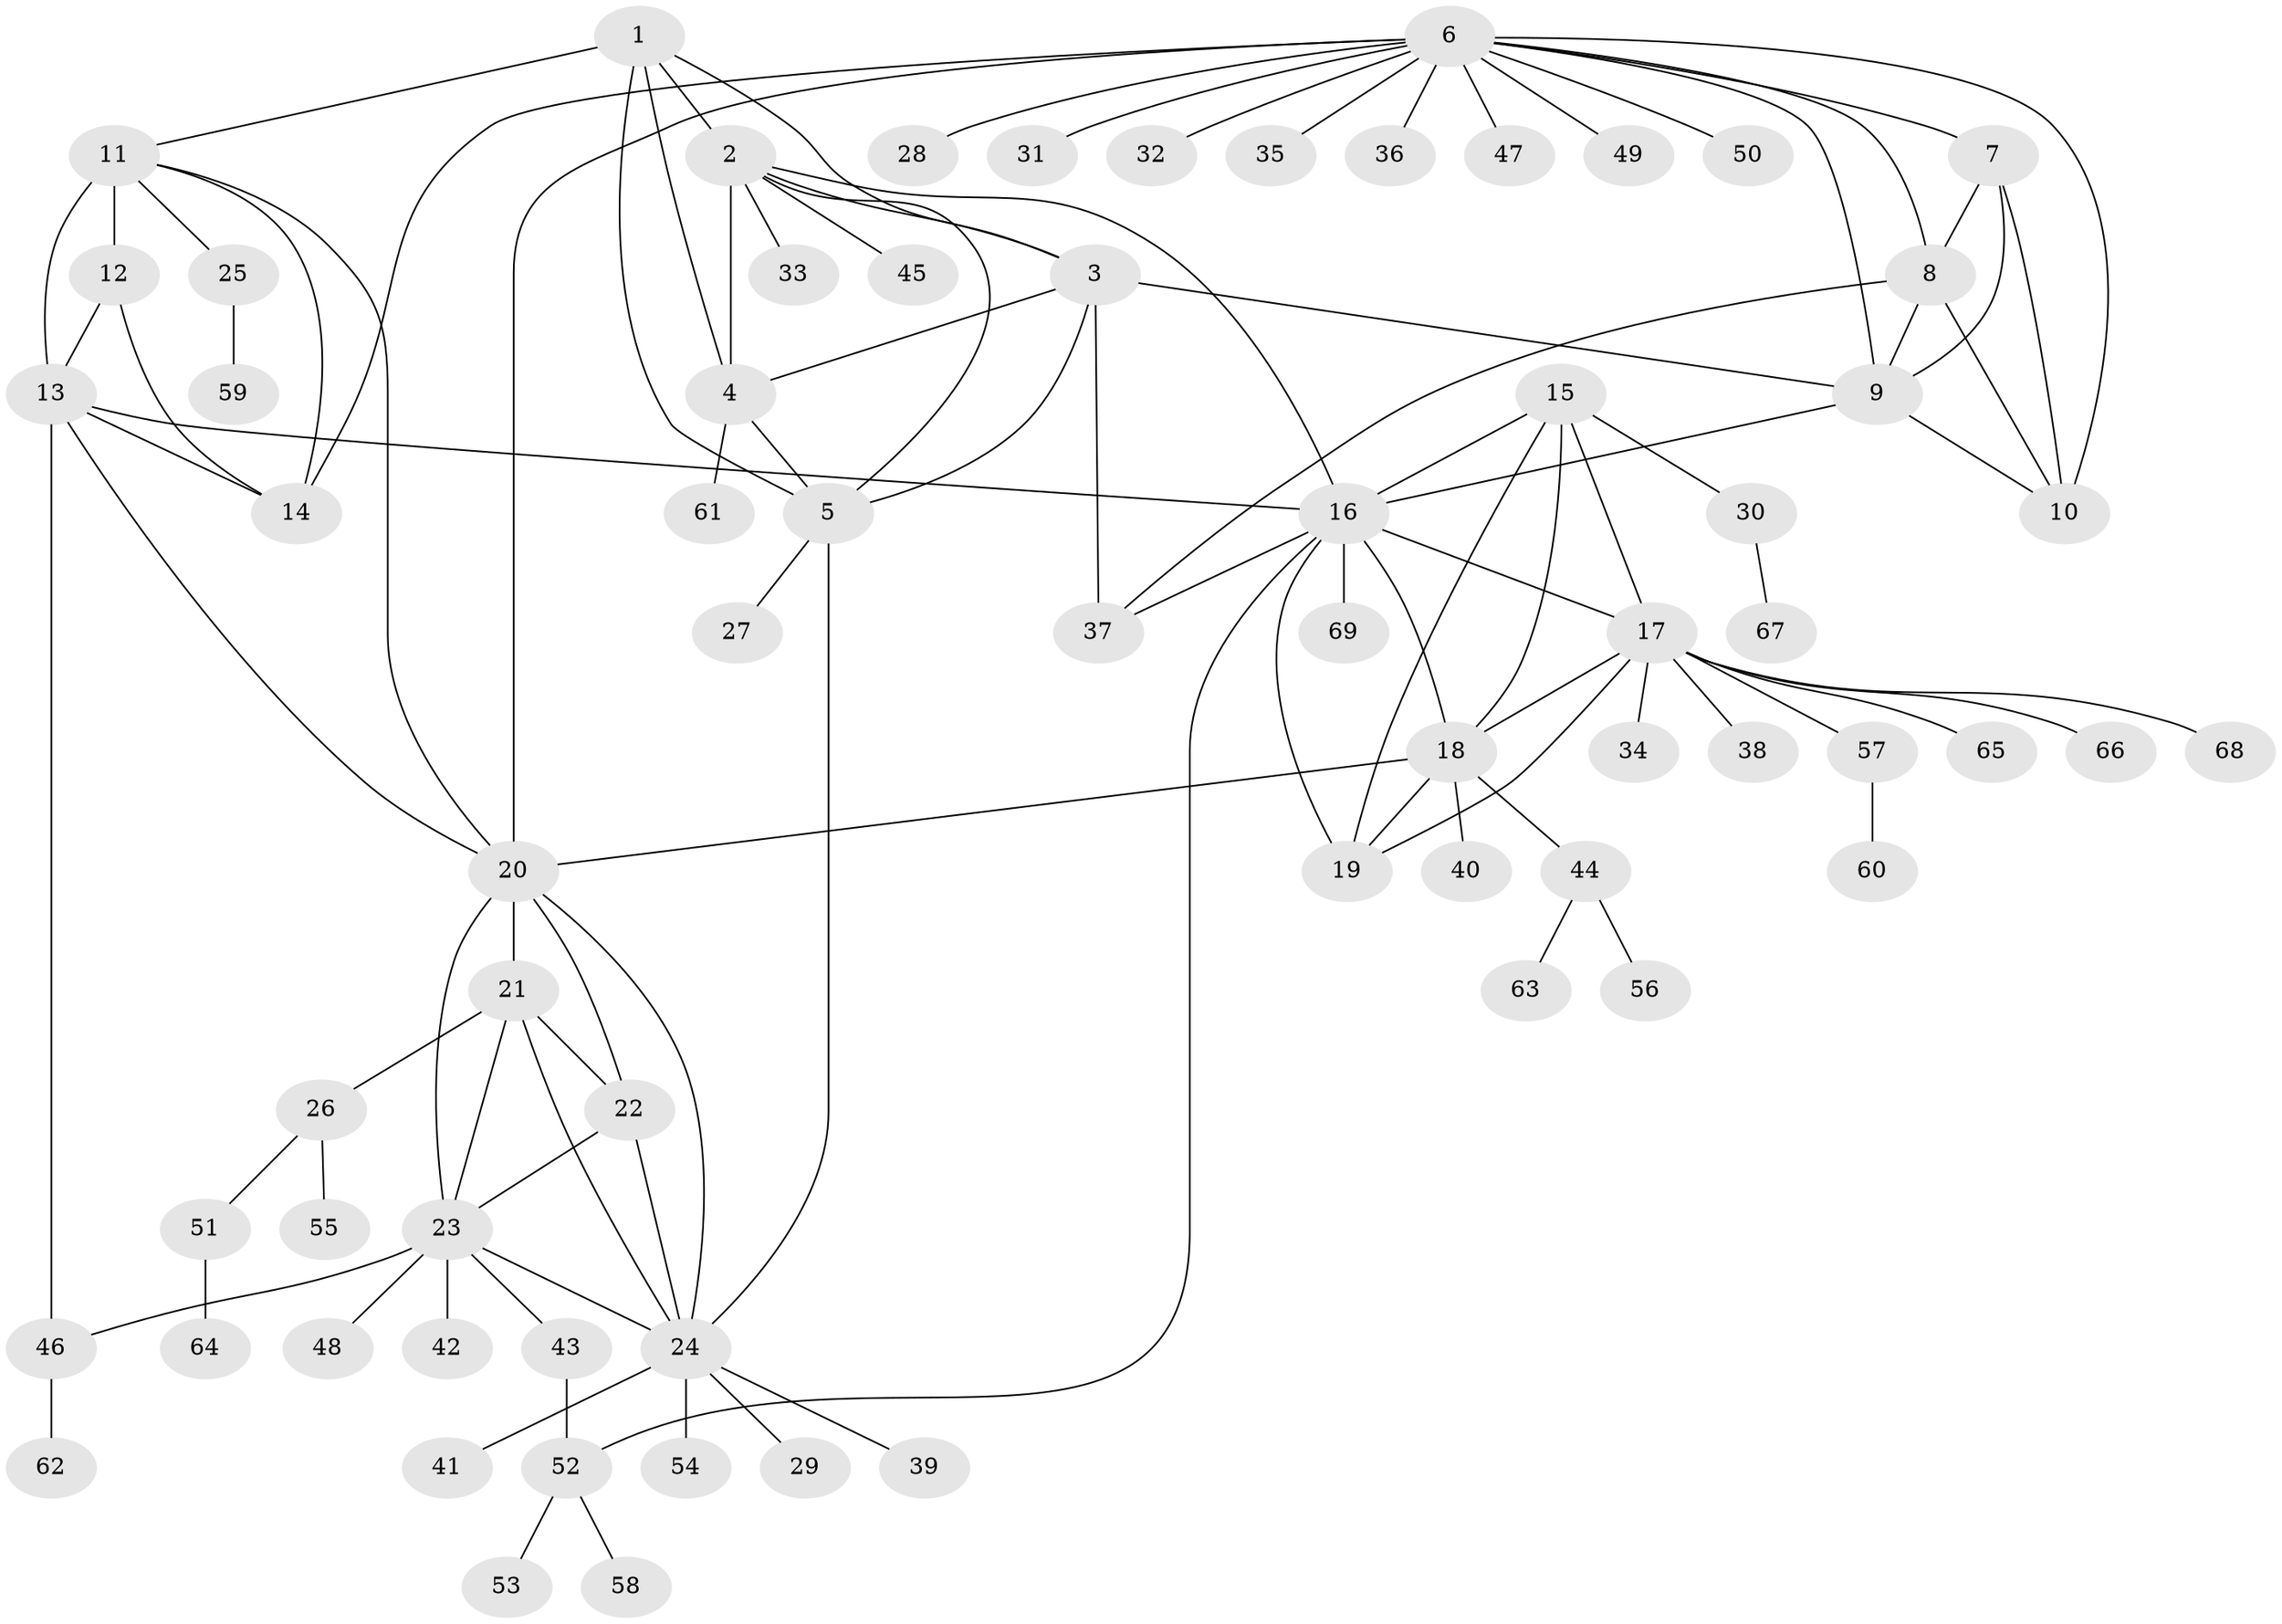 // original degree distribution, {6: 0.04424778761061947, 8: 0.02654867256637168, 7: 0.035398230088495575, 15: 0.008849557522123894, 4: 0.02654867256637168, 5: 0.04424778761061947, 10: 0.017699115044247787, 11: 0.017699115044247787, 9: 0.017699115044247787, 3: 0.04424778761061947, 1: 0.5752212389380531, 2: 0.1415929203539823}
// Generated by graph-tools (version 1.1) at 2025/52/03/04/25 22:52:06]
// undirected, 69 vertices, 106 edges
graph export_dot {
  node [color=gray90,style=filled];
  1;
  2;
  3;
  4;
  5;
  6;
  7;
  8;
  9;
  10;
  11;
  12;
  13;
  14;
  15;
  16;
  17;
  18;
  19;
  20;
  21;
  22;
  23;
  24;
  25;
  26;
  27;
  28;
  29;
  30;
  31;
  32;
  33;
  34;
  35;
  36;
  37;
  38;
  39;
  40;
  41;
  42;
  43;
  44;
  45;
  46;
  47;
  48;
  49;
  50;
  51;
  52;
  53;
  54;
  55;
  56;
  57;
  58;
  59;
  60;
  61;
  62;
  63;
  64;
  65;
  66;
  67;
  68;
  69;
  1 -- 2 [weight=1.0];
  1 -- 3 [weight=1.0];
  1 -- 4 [weight=1.0];
  1 -- 5 [weight=1.0];
  1 -- 11 [weight=1.0];
  2 -- 3 [weight=1.0];
  2 -- 4 [weight=1.0];
  2 -- 5 [weight=1.0];
  2 -- 16 [weight=1.0];
  2 -- 33 [weight=1.0];
  2 -- 45 [weight=1.0];
  3 -- 4 [weight=1.0];
  3 -- 5 [weight=1.0];
  3 -- 9 [weight=1.0];
  3 -- 37 [weight=1.0];
  4 -- 5 [weight=1.0];
  4 -- 61 [weight=1.0];
  5 -- 24 [weight=1.0];
  5 -- 27 [weight=1.0];
  6 -- 7 [weight=1.0];
  6 -- 8 [weight=1.0];
  6 -- 9 [weight=1.0];
  6 -- 10 [weight=1.0];
  6 -- 14 [weight=1.0];
  6 -- 20 [weight=1.0];
  6 -- 28 [weight=1.0];
  6 -- 31 [weight=1.0];
  6 -- 32 [weight=1.0];
  6 -- 35 [weight=1.0];
  6 -- 36 [weight=1.0];
  6 -- 47 [weight=1.0];
  6 -- 49 [weight=1.0];
  6 -- 50 [weight=1.0];
  7 -- 8 [weight=4.0];
  7 -- 9 [weight=1.0];
  7 -- 10 [weight=1.0];
  8 -- 9 [weight=1.0];
  8 -- 10 [weight=1.0];
  8 -- 37 [weight=1.0];
  9 -- 10 [weight=1.0];
  9 -- 16 [weight=1.0];
  11 -- 12 [weight=4.0];
  11 -- 13 [weight=2.0];
  11 -- 14 [weight=2.0];
  11 -- 20 [weight=1.0];
  11 -- 25 [weight=1.0];
  12 -- 13 [weight=1.0];
  12 -- 14 [weight=1.0];
  13 -- 14 [weight=1.0];
  13 -- 16 [weight=1.0];
  13 -- 20 [weight=1.0];
  13 -- 46 [weight=3.0];
  15 -- 16 [weight=1.0];
  15 -- 17 [weight=1.0];
  15 -- 18 [weight=1.0];
  15 -- 19 [weight=1.0];
  15 -- 30 [weight=1.0];
  16 -- 17 [weight=1.0];
  16 -- 18 [weight=1.0];
  16 -- 19 [weight=1.0];
  16 -- 37 [weight=1.0];
  16 -- 52 [weight=1.0];
  16 -- 69 [weight=1.0];
  17 -- 18 [weight=1.0];
  17 -- 19 [weight=1.0];
  17 -- 34 [weight=1.0];
  17 -- 38 [weight=1.0];
  17 -- 57 [weight=1.0];
  17 -- 65 [weight=1.0];
  17 -- 66 [weight=1.0];
  17 -- 68 [weight=1.0];
  18 -- 19 [weight=1.0];
  18 -- 20 [weight=1.0];
  18 -- 40 [weight=1.0];
  18 -- 44 [weight=1.0];
  20 -- 21 [weight=1.0];
  20 -- 22 [weight=1.0];
  20 -- 23 [weight=1.0];
  20 -- 24 [weight=1.0];
  21 -- 22 [weight=1.0];
  21 -- 23 [weight=1.0];
  21 -- 24 [weight=1.0];
  21 -- 26 [weight=1.0];
  22 -- 23 [weight=1.0];
  22 -- 24 [weight=1.0];
  23 -- 24 [weight=1.0];
  23 -- 42 [weight=1.0];
  23 -- 43 [weight=1.0];
  23 -- 46 [weight=1.0];
  23 -- 48 [weight=1.0];
  24 -- 29 [weight=1.0];
  24 -- 39 [weight=1.0];
  24 -- 41 [weight=1.0];
  24 -- 54 [weight=1.0];
  25 -- 59 [weight=1.0];
  26 -- 51 [weight=1.0];
  26 -- 55 [weight=1.0];
  30 -- 67 [weight=1.0];
  43 -- 52 [weight=1.0];
  44 -- 56 [weight=1.0];
  44 -- 63 [weight=1.0];
  46 -- 62 [weight=1.0];
  51 -- 64 [weight=1.0];
  52 -- 53 [weight=1.0];
  52 -- 58 [weight=1.0];
  57 -- 60 [weight=1.0];
}
